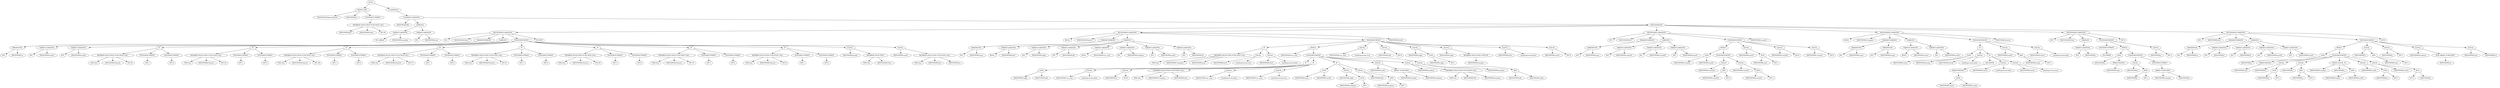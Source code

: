 digraph {
n0 [label="GOAL:"];
n1 [label="MAINCLASS:"];
n2 [label="IDENTIFIER:BinarySearch"];
n1 -> n2
n3 [label="IDENTIFIER:a"];
n1 -> n3
n4 [label="SYSTEMOUTPRINT:"];
n5 [label="MEMBER SELECTION FUNCTION CALL:"];
n6 [label="IDENTIFIER:BS"];
n5 -> n6
n7 [label="IDENTIFIER:Start"];
n5 -> n7
n8 [label="INT:20"];
n5 -> n8
n4 -> n5
n1 -> n4
n0 -> n1
n9 [label="CLASSBODY:"];
n10 [label="CLASSDECLARATION:"];
n11 [label="IDENTIFIER:BS"];
n10 -> n11
n12 [label="VARBODY:"];
n13 [label="VARDECLARATION:"];
n14 [label="INT ARRAY:"];
n13 -> n14
n15 [label="IDENTIFIER:number"];
n13 -> n15
n12 -> n13
n16 [label="VARDECLARATION:"];
n17 [label="INT:"];
n16 -> n17
n18 [label="IDENTIFIER:size"];
n16 -> n18
n12 -> n16
n10 -> n12
n19 [label="METHODBODY:"];
n20 [label="METHODDECLARATION:"];
n21 [label="INT:"];
n20 -> n21
n22 [label="IDENTIFIER:Start"];
n20 -> n22
n23 [label="PARAMETERBODY:"];
n24 [label="PARAMETER:"];
n25 [label="INT:"];
n24 -> n25
n26 [label="IDENTIFIER:sz"];
n24 -> n26
n23 -> n24
n20 -> n23
n27 [label="VARBODY:"];
n28 [label="VARDECLARATION:"];
n29 [label="INT:"];
n28 -> n29
n30 [label="IDENTIFIER:aux01"];
n28 -> n30
n27 -> n28
n31 [label="VARDECLARATION:"];
n32 [label="INT:"];
n31 -> n32
n33 [label="IDENTIFIER:aux02"];
n31 -> n33
n27 -> n31
n20 -> n27
n34 [label="STATEMENTBODY:"];
n35 [label="IF:"];
n36 [label="MEMBER SELECTION FUNCTION CALL:"];
n37 [label="THIS:this"];
n36 -> n37
n38 [label="IDENTIFIER:Search"];
n36 -> n38
n39 [label="INT:50"];
n36 -> n39
n35 -> n36
n40 [label="SYSTEMOUTPRINT:"];
n41 [label="INT:1"];
n40 -> n41
n35 -> n40
n42 [label="SYSTEMOUTPRINT:"];
n43 [label="INT:0"];
n42 -> n43
n35 -> n42
n34 -> n35
n44 [label="IF:"];
n45 [label="MEMBER SELECTION FUNCTION CALL:"];
n46 [label="THIS:this"];
n45 -> n46
n47 [label="IDENTIFIER:Search"];
n45 -> n47
n48 [label="INT:39"];
n45 -> n48
n44 -> n45
n49 [label="SYSTEMOUTPRINT:"];
n50 [label="INT:1"];
n49 -> n50
n44 -> n49
n51 [label="SYSTEMOUTPRINT:"];
n52 [label="INT:0"];
n51 -> n52
n44 -> n51
n34 -> n44
n53 [label="IF:"];
n54 [label="MEMBER SELECTION FUNCTION CALL:"];
n55 [label="THIS:this"];
n54 -> n55
n56 [label="IDENTIFIER:Search"];
n54 -> n56
n57 [label="INT:38"];
n54 -> n57
n53 -> n54
n58 [label="SYSTEMOUTPRINT:"];
n59 [label="INT:1"];
n58 -> n59
n53 -> n58
n60 [label="SYSTEMOUTPRINT:"];
n61 [label="INT:0"];
n60 -> n61
n53 -> n60
n34 -> n53
n62 [label="IF:"];
n63 [label="MEMBER SELECTION FUNCTION CALL:"];
n64 [label="THIS:this"];
n63 -> n64
n65 [label="IDENTIFIER:Search"];
n63 -> n65
n66 [label="INT:37"];
n63 -> n66
n62 -> n63
n67 [label="SYSTEMOUTPRINT:"];
n68 [label="INT:1"];
n67 -> n68
n62 -> n67
n69 [label="SYSTEMOUTPRINT:"];
n70 [label="INT:0"];
n69 -> n70
n62 -> n69
n34 -> n62
n71 [label="IF:"];
n72 [label="MEMBER SELECTION FUNCTION CALL:"];
n73 [label="THIS:this"];
n72 -> n73
n74 [label="IDENTIFIER:Search"];
n72 -> n74
n75 [label="INT:21"];
n72 -> n75
n71 -> n72
n76 [label="SYSTEMOUTPRINT:"];
n77 [label="INT:1"];
n76 -> n77
n71 -> n76
n78 [label="SYSTEMOUTPRINT:"];
n79 [label="INT:0"];
n78 -> n79
n71 -> n78
n34 -> n71
n80 [label="IF:"];
n81 [label="MEMBER SELECTION FUNCTION CALL:"];
n82 [label="THIS:this"];
n81 -> n82
n83 [label="IDENTIFIER:Search"];
n81 -> n83
n84 [label="INT:20"];
n81 -> n84
n80 -> n81
n85 [label="SYSTEMOUTPRINT:"];
n86 [label="INT:1"];
n85 -> n86
n80 -> n85
n87 [label="SYSTEMOUTPRINT:"];
n88 [label="INT:0"];
n87 -> n88
n80 -> n87
n34 -> n80
n89 [label="IF:"];
n90 [label="MEMBER SELECTION FUNCTION CALL:"];
n91 [label="THIS:this"];
n90 -> n91
n92 [label="IDENTIFIER:Search"];
n90 -> n92
n93 [label="INT:19"];
n90 -> n93
n89 -> n90
n94 [label="SYSTEMOUTPRINT:"];
n95 [label="INT:1"];
n94 -> n95
n89 -> n94
n96 [label="SYSTEMOUTPRINT:"];
n97 [label="INT:0"];
n96 -> n97
n89 -> n96
n34 -> n89
n98 [label="IF:"];
n99 [label="MEMBER SELECTION FUNCTION CALL:"];
n100 [label="THIS:this"];
n99 -> n100
n101 [label="IDENTIFIER:Search"];
n99 -> n101
n102 [label="INT:8"];
n99 -> n102
n98 -> n99
n103 [label="SYSTEMOUTPRINT:"];
n104 [label="INT:1"];
n103 -> n104
n98 -> n103
n105 [label="SYSTEMOUTPRINT:"];
n106 [label="INT:0"];
n105 -> n106
n98 -> n105
n34 -> n98
n107 [label="EQUAL:"];
n108 [label="IDENTIFIER:aux02"];
n107 -> n108
n109 [label="MEMBER SELECTION:"];
n110 [label="THIS:this"];
n109 -> n110
n111 [label="IDENTIFIER:Print"];
n109 -> n111
n107 -> n109
n34 -> n107
n112 [label="EQUAL:"];
n113 [label="IDENTIFIER:aux01"];
n112 -> n113
n114 [label="MEMBER SELECTION FUNCTION CALL:"];
n115 [label="THIS:this"];
n114 -> n115
n116 [label="IDENTIFIER:Init"];
n114 -> n116
n117 [label="IDENTIFIER:sz"];
n114 -> n117
n112 -> n114
n34 -> n112
n20 -> n34
n118 [label="INT:999"];
n20 -> n118
n19 -> n20
n119 [label="METHODDECLARATION:"];
n120 [label="BOOL:"];
n119 -> n120
n121 [label="IDENTIFIER:Search"];
n119 -> n121
n122 [label="PARAMETERBODY:"];
n123 [label="PARAMETER:"];
n124 [label="INT:"];
n123 -> n124
n125 [label="IDENTIFIER:num"];
n123 -> n125
n122 -> n123
n119 -> n122
n126 [label="VARBODY:"];
n127 [label="VARDECLARATION:"];
n128 [label="BOOL:"];
n127 -> n128
n129 [label="IDENTIFIER:bs01"];
n127 -> n129
n126 -> n127
n130 [label="VARDECLARATION:"];
n131 [label="INT:"];
n130 -> n131
n132 [label="IDENTIFIER:right"];
n130 -> n132
n126 -> n130
n133 [label="VARDECLARATION:"];
n134 [label="INT:"];
n133 -> n134
n135 [label="IDENTIFIER:left"];
n133 -> n135
n126 -> n133
n136 [label="VARDECLARATION:"];
n137 [label="BOOL:"];
n136 -> n137
n138 [label="IDENTIFIER:var_cont"];
n136 -> n138
n126 -> n136
n139 [label="VARDECLARATION:"];
n140 [label="INT:"];
n139 -> n140
n141 [label="IDENTIFIER:medium"];
n139 -> n141
n126 -> n139
n142 [label="VARDECLARATION:"];
n143 [label="INT:"];
n142 -> n143
n144 [label="IDENTIFIER:aux01"];
n142 -> n144
n126 -> n142
n145 [label="VARDECLARATION:"];
n146 [label="INT:"];
n145 -> n146
n147 [label="IDENTIFIER:nt"];
n145 -> n147
n126 -> n145
n119 -> n126
n148 [label="STATEMENTBODY:"];
n149 [label="IF:"];
n150 [label="MEMBER SELECTION FUNCTION CALL:"];
n151 [label="THIS:this"];
n150 -> n151
n152 [label="IDENTIFIER:Compare"];
n150 -> n152
n153 [label="IDENTIFIER:num"];
n150 -> n153
n149 -> n150
n154 [label="EQUAL:"];
n155 [label="IDENTIFIER:bs01"];
n154 -> n155
n156 [label="boolExpression:true"];
n154 -> n156
n149 -> n154
n157 [label="EQUAL:"];
n158 [label="IDENTIFIER:bs01"];
n157 -> n158
n159 [label="boolExpression:false"];
n157 -> n159
n149 -> n157
n148 -> n149
n160 [label="WHILE:"];
n161 [label="IDENTIFIER:var_cont"];
n160 -> n161
n162 [label="STATEMENTBODY:"];
n163 [label="IF:"];
n164 [label="LESS:"];
n165 [label="IDENTIFIER:right"];
n164 -> n165
n166 [label="IDENTIFIER:left"];
n164 -> n166
n163 -> n164
n167 [label="EQUAL:"];
n168 [label="IDENTIFIER:var_cont"];
n167 -> n168
n169 [label="boolExpression:false"];
n167 -> n169
n163 -> n167
n170 [label="EQUAL:"];
n171 [label="IDENTIFIER:nt"];
n170 -> n171
n172 [label="INT:0"];
n170 -> n172
n163 -> n170
n162 -> n163
n173 [label="IF:"];
n174 [label="MEMBER SELECTION FUNCTION CALL:"];
n175 [label="THIS:this"];
n174 -> n175
n176 [label="IDENTIFIER:Compare"];
n174 -> n176
n177 [label="IDENTIFIER:num"];
n174 -> n177
n173 -> n174
n178 [label="EQUAL:"];
n179 [label="IDENTIFIER:var_cont"];
n178 -> n179
n180 [label="boolExpression:false"];
n178 -> n180
n173 -> n178
n181 [label="EQUAL:"];
n182 [label="IDENTIFIER:var_cont"];
n181 -> n182
n183 [label="boolExpression:true"];
n181 -> n183
n173 -> n181
n162 -> n173
n184 [label="IF:"];
n185 [label="LESS:"];
n186 [label="IDENTIFIER:num"];
n185 -> n186
n187 [label="IDENTIFIER:aux01"];
n185 -> n187
n184 -> n185
n188 [label="EQUAL:"];
n189 [label="IDENTIFIER:right"];
n188 -> n189
n190 [label="SUB:"];
n191 [label="IDENTIFIER:medium"];
n190 -> n191
n192 [label="INT:1"];
n190 -> n192
n188 -> n190
n184 -> n188
n193 [label="EQUAL:"];
n194 [label="IDENTIFIER:left"];
n193 -> n194
n195 [label="ADD:"];
n196 [label="IDENTIFIER:medium"];
n195 -> n196
n197 [label="INT:1"];
n195 -> n197
n193 -> n195
n184 -> n193
n162 -> n184
n198 [label="EQUAL:"];
n199 [label="IDENTIFIER:aux01"];
n198 -> n199
n200 [label="ARRAY SUBSCRIPT:"];
n201 [label="IDENTIFIER:number"];
n200 -> n201
n202 [label="IDENTIFIER:medium"];
n200 -> n202
n198 -> n200
n162 -> n198
n203 [label="EQUAL:"];
n204 [label="IDENTIFIER:medium"];
n203 -> n204
n205 [label="MEMBER SELECTION FUNCTION CALL:"];
n206 [label="THIS:this"];
n205 -> n206
n207 [label="IDENTIFIER:Div"];
n205 -> n207
n208 [label="IDENTIFIER:medium"];
n205 -> n208
n203 -> n205
n162 -> n203
n209 [label="EQUAL:"];
n210 [label="IDENTIFIER:medium"];
n209 -> n210
n211 [label="ADD:"];
n212 [label="IDENTIFIER:left"];
n211 -> n212
n213 [label="IDENTIFIER:right"];
n211 -> n213
n209 -> n211
n162 -> n209
n160 -> n162
n148 -> n160
n214 [label="EQUAL:"];
n215 [label="IDENTIFIER:var_cont"];
n214 -> n215
n216 [label="boolExpression:true"];
n214 -> n216
n148 -> n214
n217 [label="EQUAL:"];
n218 [label="IDENTIFIER:left"];
n217 -> n218
n219 [label="INT:0"];
n217 -> n219
n148 -> n217
n220 [label="EQUAL:"];
n221 [label="IDENTIFIER:right"];
n220 -> n221
n222 [label="SUB:"];
n223 [label="IDENTIFIER:right"];
n222 -> n223
n224 [label="INT:1"];
n222 -> n224
n220 -> n222
n148 -> n220
n225 [label="EQUAL:"];
n226 [label="IDENTIFIER:right"];
n225 -> n226
n227 [label="MEMBER SELECTION LENGTH:"];
n228 [label="IDENTIFIER:number"];
n227 -> n228
n225 -> n227
n148 -> n225
n229 [label="EQUAL:"];
n230 [label="IDENTIFIER:bs01"];
n229 -> n230
n231 [label="boolExpression:false"];
n229 -> n231
n148 -> n229
n232 [label="EQUAL:"];
n233 [label="IDENTIFIER:aux01"];
n232 -> n233
n234 [label="INT:0"];
n232 -> n234
n148 -> n232
n119 -> n148
n235 [label="IDENTIFIER:bs01"];
n119 -> n235
n19 -> n119
n236 [label="METHODDECLARATION:"];
n237 [label="INT:"];
n236 -> n237
n238 [label="IDENTIFIER:Div"];
n236 -> n238
n239 [label="PARAMETERBODY:"];
n240 [label="PARAMETER:"];
n241 [label="INT:"];
n240 -> n241
n242 [label="IDENTIFIER:num"];
n240 -> n242
n239 -> n240
n236 -> n239
n243 [label="VARBODY:"];
n244 [label="VARDECLARATION:"];
n245 [label="INT:"];
n244 -> n245
n246 [label="IDENTIFIER:count01"];
n244 -> n246
n243 -> n244
n247 [label="VARDECLARATION:"];
n248 [label="INT:"];
n247 -> n248
n249 [label="IDENTIFIER:count02"];
n247 -> n249
n243 -> n247
n250 [label="VARDECLARATION:"];
n251 [label="INT:"];
n250 -> n251
n252 [label="IDENTIFIER:aux03"];
n250 -> n252
n243 -> n250
n236 -> n243
n253 [label="STATEMENTBODY:"];
n254 [label="WHILE:"];
n255 [label="LESS:"];
n256 [label="IDENTIFIER:count02"];
n255 -> n256
n257 [label="IDENTIFIER:aux03"];
n255 -> n257
n254 -> n255
n258 [label="STATEMENTBODY:"];
n259 [label="EQUAL:"];
n260 [label="IDENTIFIER:count02"];
n259 -> n260
n261 [label="ADD:"];
n262 [label="IDENTIFIER:count02"];
n261 -> n262
n263 [label="INT:2"];
n261 -> n263
n259 -> n261
n258 -> n259
n264 [label="EQUAL:"];
n265 [label="IDENTIFIER:count01"];
n264 -> n265
n266 [label="ADD:"];
n267 [label="IDENTIFIER:count01"];
n266 -> n267
n268 [label="INT:1"];
n266 -> n268
n264 -> n266
n258 -> n264
n254 -> n258
n253 -> n254
n269 [label="EQUAL:"];
n270 [label="IDENTIFIER:aux03"];
n269 -> n270
n271 [label="SUB:"];
n272 [label="IDENTIFIER:num"];
n271 -> n272
n273 [label="INT:1"];
n271 -> n273
n269 -> n271
n253 -> n269
n274 [label="EQUAL:"];
n275 [label="IDENTIFIER:count02"];
n274 -> n275
n276 [label="INT:0"];
n274 -> n276
n253 -> n274
n277 [label="EQUAL:"];
n278 [label="IDENTIFIER:count01"];
n277 -> n278
n279 [label="INT:0"];
n277 -> n279
n253 -> n277
n236 -> n253
n280 [label="IDENTIFIER:count01"];
n236 -> n280
n19 -> n236
n281 [label="METHODDECLARATION:"];
n282 [label="BOOL:"];
n281 -> n282
n283 [label="IDENTIFIER:Compare"];
n281 -> n283
n284 [label="PARAMETERBODY:"];
n285 [label="PARAMETER:"];
n286 [label="INT:"];
n285 -> n286
n287 [label="IDENTIFIER:num1"];
n285 -> n287
n284 -> n285
n288 [label="PARAMETER:"];
n289 [label="INT:"];
n288 -> n289
n290 [label="IDENTIFIER:num2"];
n288 -> n290
n284 -> n288
n281 -> n284
n291 [label="VARBODY:"];
n292 [label="VARDECLARATION:"];
n293 [label="BOOL:"];
n292 -> n293
n294 [label="IDENTIFIER:retval"];
n292 -> n294
n291 -> n292
n295 [label="VARDECLARATION:"];
n296 [label="INT:"];
n295 -> n296
n297 [label="IDENTIFIER:aux02"];
n295 -> n297
n291 -> n295
n281 -> n291
n298 [label="STATEMENTBODY:"];
n299 [label="IF:"];
n300 [label="LESS:"];
n301 [label="IDENTIFIER:num1"];
n300 -> n301
n302 [label="IDENTIFIER:num2"];
n300 -> n302
n299 -> n300
n303 [label="EQUAL:"];
n304 [label="IDENTIFIER:retval"];
n303 -> n304
n305 [label="boolExpression:false"];
n303 -> n305
n299 -> n303
n306 [label="IF:"];
n307 [label="NEGATION:"];
n308 [label="PARENTHESES:"];
n309 [label="LESS:"];
n310 [label="IDENTIFIER:num1"];
n309 -> n310
n311 [label="IDENTIFIER:aux02"];
n309 -> n311
n308 -> n309
n307 -> n308
n306 -> n307
n312 [label="EQUAL:"];
n313 [label="IDENTIFIER:retval"];
n312 -> n313
n314 [label="boolExpression:false"];
n312 -> n314
n306 -> n312
n315 [label="EQUAL:"];
n316 [label="IDENTIFIER:retval"];
n315 -> n316
n317 [label="boolExpression:true"];
n315 -> n317
n306 -> n315
n299 -> n306
n298 -> n299
n318 [label="EQUAL:"];
n319 [label="IDENTIFIER:aux02"];
n318 -> n319
n320 [label="ADD:"];
n321 [label="IDENTIFIER:num2"];
n320 -> n321
n322 [label="INT:1"];
n320 -> n322
n318 -> n320
n298 -> n318
n323 [label="EQUAL:"];
n324 [label="IDENTIFIER:retval"];
n323 -> n324
n325 [label="boolExpression:false"];
n323 -> n325
n298 -> n323
n281 -> n298
n326 [label="IDENTIFIER:retval"];
n281 -> n326
n19 -> n281
n327 [label="METHODDECLARATION:"];
n328 [label="INT:"];
n327 -> n328
n329 [label="IDENTIFIER:Print"];
n327 -> n329
n330 [label="VARBODY:"];
n331 [label="VARDECLARATION:"];
n332 [label="INT:"];
n331 -> n332
n333 [label="IDENTIFIER:j"];
n331 -> n333
n330 -> n331
n327 -> n330
n334 [label="STATEMENTBODY:"];
n335 [label="SYSTEMOUTPRINT:"];
n336 [label="INT:99999"];
n335 -> n336
n334 -> n335
n337 [label="WHILE:"];
n338 [label="LESS:"];
n339 [label="IDENTIFIER:j"];
n338 -> n339
n340 [label="PARENTHESES:"];
n341 [label="IDENTIFIER:size"];
n340 -> n341
n338 -> n340
n337 -> n338
n342 [label="STATEMENTBODY:"];
n343 [label="EQUAL:"];
n344 [label="IDENTIFIER:j"];
n343 -> n344
n345 [label="ADD:"];
n346 [label="IDENTIFIER:j"];
n345 -> n346
n347 [label="INT:1"];
n345 -> n347
n343 -> n345
n342 -> n343
n348 [label="SYSTEMOUTPRINT:"];
n349 [label="ARRAY SUBSCRIPT:"];
n350 [label="IDENTIFIER:number"];
n349 -> n350
n351 [label="IDENTIFIER:j"];
n349 -> n351
n348 -> n349
n342 -> n348
n337 -> n342
n334 -> n337
n352 [label="EQUAL:"];
n353 [label="IDENTIFIER:j"];
n352 -> n353
n354 [label="INT:1"];
n352 -> n354
n334 -> n352
n327 -> n334
n355 [label="INT:0"];
n327 -> n355
n19 -> n327
n356 [label="METHODDECLARATION:"];
n357 [label="INT:"];
n356 -> n357
n358 [label="IDENTIFIER:Init"];
n356 -> n358
n359 [label="PARAMETERBODY:"];
n360 [label="PARAMETER:"];
n361 [label="INT:"];
n360 -> n361
n362 [label="IDENTIFIER:sz"];
n360 -> n362
n359 -> n360
n356 -> n359
n363 [label="VARBODY:"];
n364 [label="VARDECLARATION:"];
n365 [label="INT:"];
n364 -> n365
n366 [label="IDENTIFIER:j"];
n364 -> n366
n363 -> n364
n367 [label="VARDECLARATION:"];
n368 [label="INT:"];
n367 -> n368
n369 [label="IDENTIFIER:k"];
n367 -> n369
n363 -> n367
n370 [label="VARDECLARATION:"];
n371 [label="INT:"];
n370 -> n371
n372 [label="IDENTIFIER:aux02"];
n370 -> n372
n363 -> n370
n373 [label="VARDECLARATION:"];
n374 [label="INT:"];
n373 -> n374
n375 [label="IDENTIFIER:aux01"];
n373 -> n375
n363 -> n373
n356 -> n363
n376 [label="STATEMENTBODY:"];
n377 [label="WHILE:"];
n378 [label="LESS:"];
n379 [label="IDENTIFIER:j"];
n378 -> n379
n380 [label="PARENTHESES:"];
n381 [label="IDENTIFIER:size"];
n380 -> n381
n378 -> n380
n377 -> n378
n382 [label="STATEMENTBODY:"];
n383 [label="EQUAL:"];
n384 [label="IDENTIFIER:k"];
n383 -> n384
n385 [label="SUB:"];
n386 [label="IDENTIFIER:k"];
n385 -> n386
n387 [label="INT:1"];
n385 -> n387
n383 -> n385
n382 -> n383
n388 [label="EQUAL:"];
n389 [label="IDENTIFIER:j"];
n388 -> n389
n390 [label="ADD:"];
n391 [label="IDENTIFIER:j"];
n390 -> n391
n392 [label="INT:1"];
n390 -> n392
n388 -> n390
n382 -> n388
n393 [label="INDEX EQUAL TO:"];
n394 [label="IDENTIFIER:number"];
n393 -> n394
n395 [label="IDENTIFIER:j"];
n393 -> n395
n396 [label="ADD:"];
n397 [label="IDENTIFIER:aux01"];
n396 -> n397
n398 [label="IDENTIFIER:aux02"];
n396 -> n398
n393 -> n396
n382 -> n393
n399 [label="EQUAL:"];
n400 [label="IDENTIFIER:aux02"];
n399 -> n400
n401 [label="SUB:"];
n402 [label="IDENTIFIER:k"];
n401 -> n402
n403 [label="INT:3"];
n401 -> n403
n399 -> n401
n382 -> n399
n404 [label="EQUAL:"];
n405 [label="IDENTIFIER:aux01"];
n404 -> n405
n406 [label="MUL:"];
n407 [label="INT:2"];
n406 -> n407
n408 [label="IDENTIFIER:j"];
n406 -> n408
n404 -> n406
n382 -> n404
n377 -> n382
n376 -> n377
n409 [label="EQUAL:"];
n410 [label="IDENTIFIER:k"];
n409 -> n410
n411 [label="ADD:"];
n412 [label="IDENTIFIER:size"];
n411 -> n412
n413 [label="INT:1"];
n411 -> n413
n409 -> n411
n376 -> n409
n414 [label="EQUAL:"];
n415 [label="IDENTIFIER:j"];
n414 -> n415
n416 [label="INT:1"];
n414 -> n416
n376 -> n414
n417 [label="EQUAL:"];
n418 [label="IDENTIFIER:number"];
n417 -> n418
n419 [label="NEW ARRAY SUBSCRIPT:"];
n420 [label="IDENTIFIER:sz"];
n419 -> n420
n417 -> n419
n376 -> n417
n421 [label="EQUAL:"];
n422 [label="IDENTIFIER:size"];
n421 -> n422
n423 [label="IDENTIFIER:sz"];
n421 -> n423
n376 -> n421
n356 -> n376
n424 [label="INT:0"];
n356 -> n424
n19 -> n356
n10 -> n19
n9 -> n10
n0 -> n9
}
